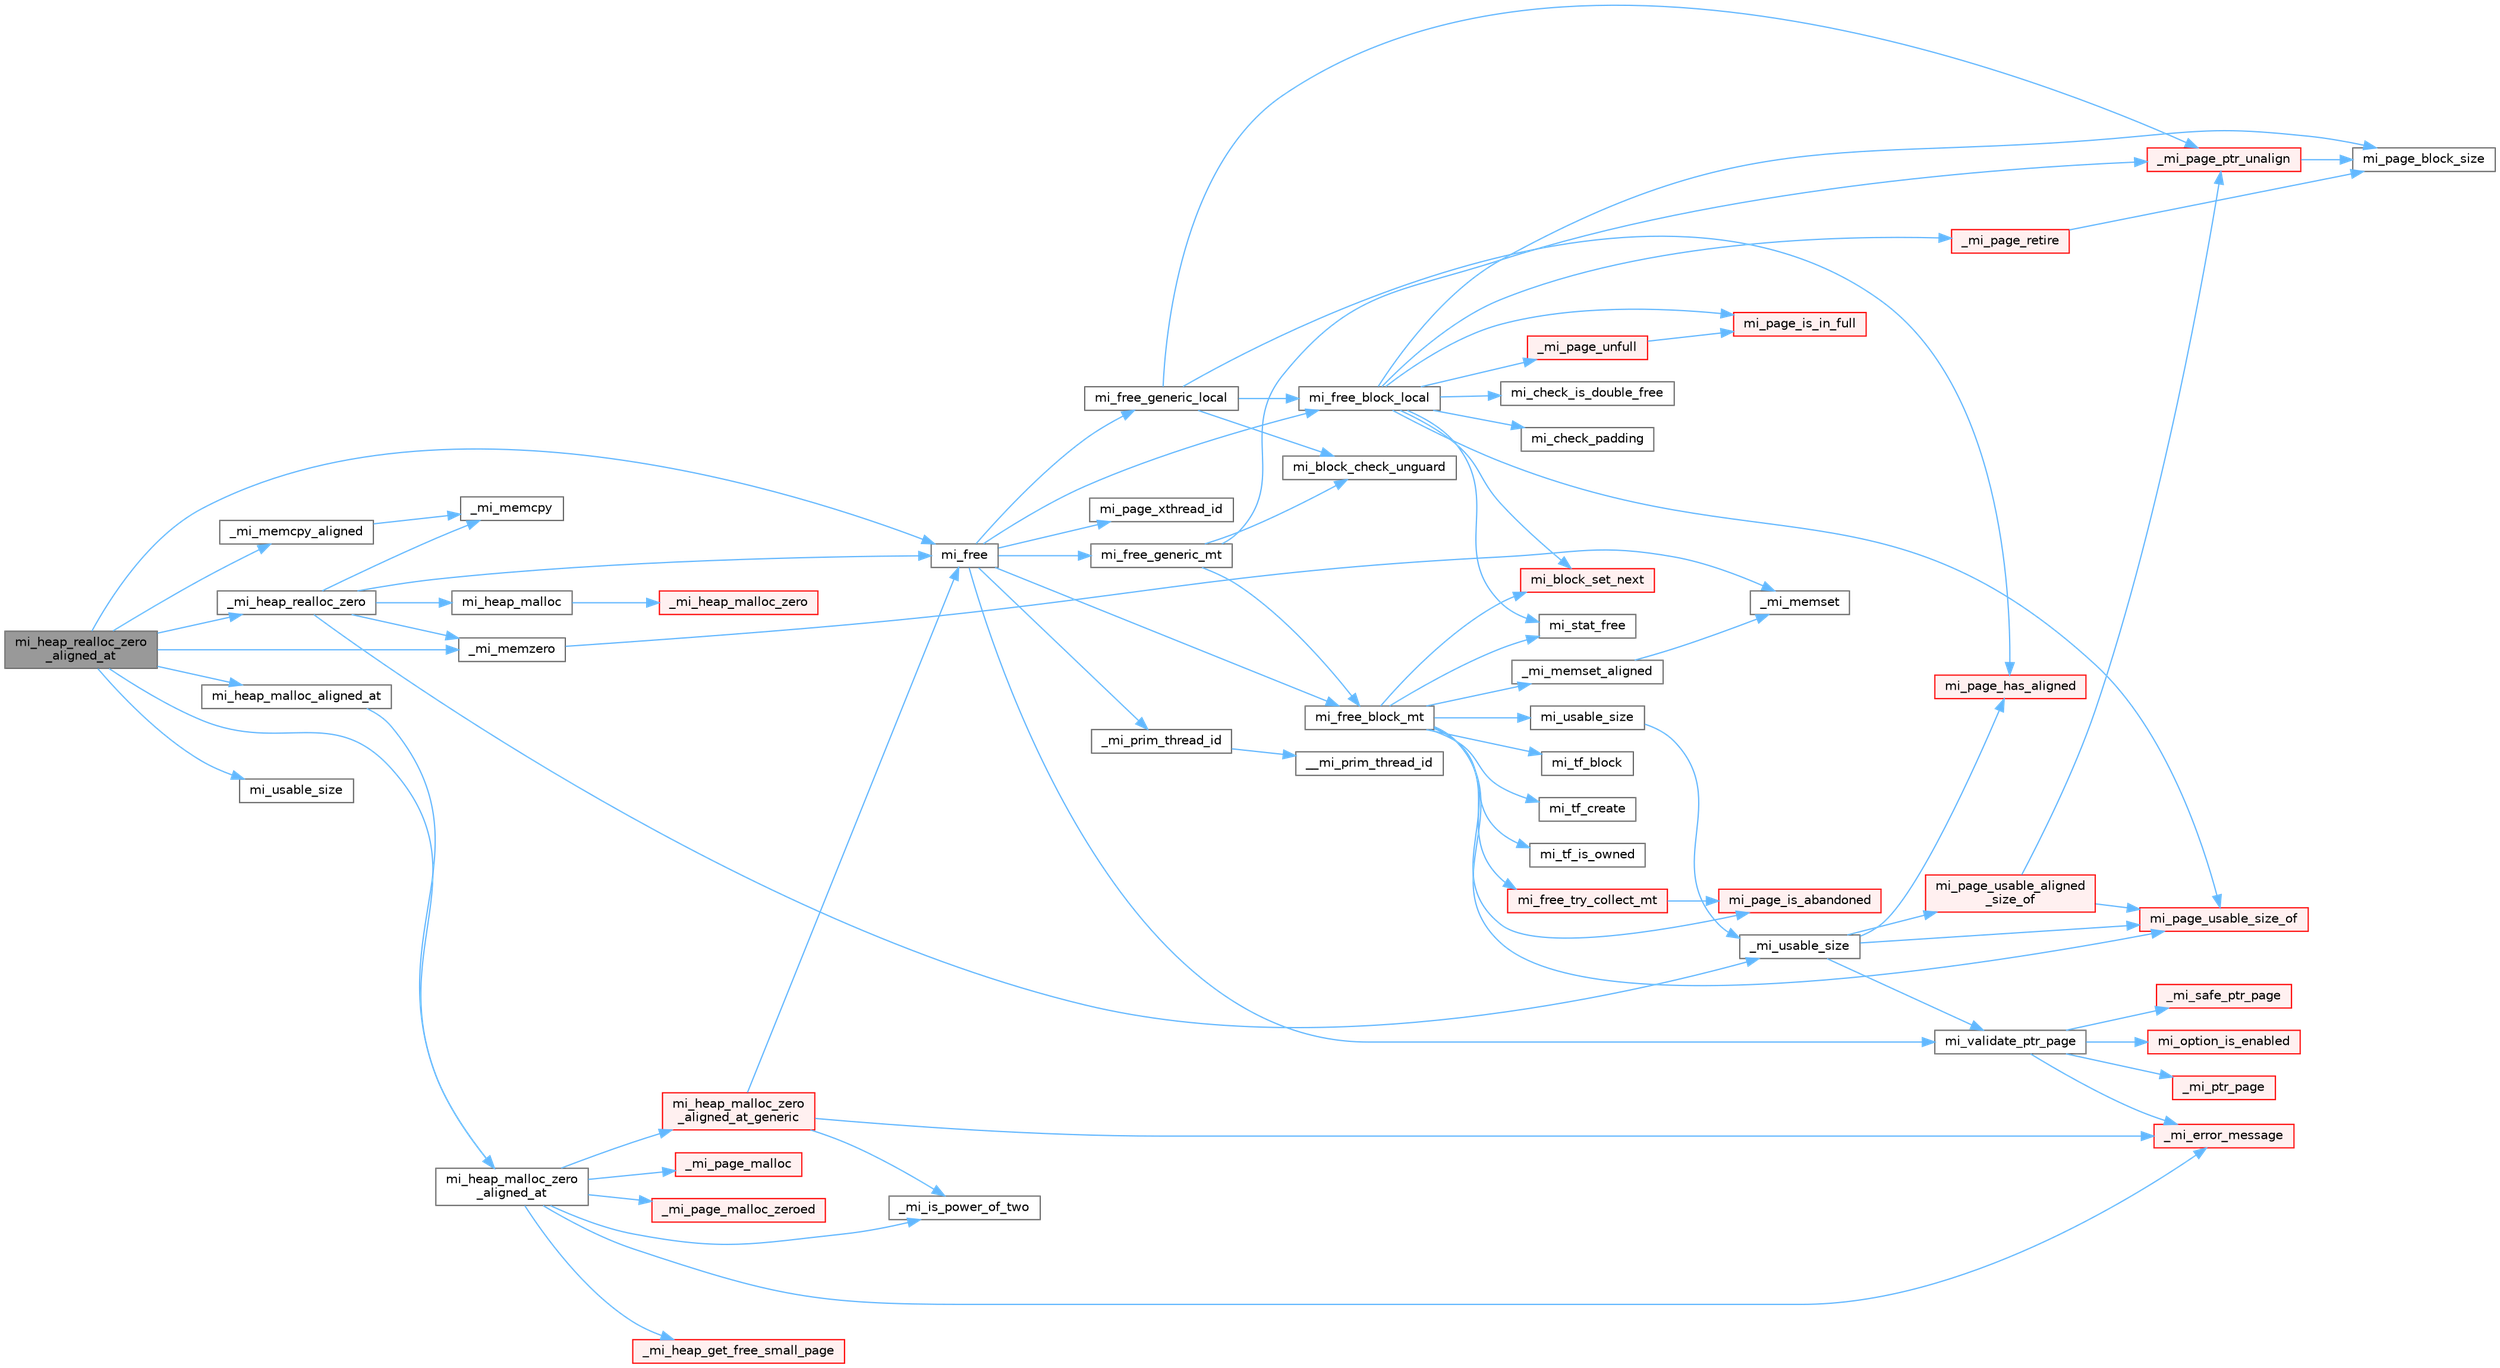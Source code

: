 digraph "mi_heap_realloc_zero_aligned_at"
{
 // LATEX_PDF_SIZE
  bgcolor="transparent";
  edge [fontname=Helvetica,fontsize=10,labelfontname=Helvetica,labelfontsize=10];
  node [fontname=Helvetica,fontsize=10,shape=box,height=0.2,width=0.4];
  rankdir="LR";
  Node1 [id="Node000001",label="mi_heap_realloc_zero\l_aligned_at",height=0.2,width=0.4,color="gray40", fillcolor="grey60", style="filled", fontcolor="black",tooltip=" "];
  Node1 -> Node2 [id="edge76_Node000001_Node000002",color="steelblue1",style="solid",tooltip=" "];
  Node2 [id="Node000002",label="_mi_heap_realloc_zero",height=0.2,width=0.4,color="grey40", fillcolor="white", style="filled",URL="$alloc_8c.html#aa0a502a8b4b3af96fbc3bc6a0cf2e092",tooltip=" "];
  Node2 -> Node3 [id="edge77_Node000002_Node000003",color="steelblue1",style="solid",tooltip=" "];
  Node3 [id="Node000003",label="_mi_memcpy",height=0.2,width=0.4,color="grey40", fillcolor="white", style="filled",URL="$_e_a_s_t_l_2packages_2mimalloc_2include_2mimalloc_2internal_8h.html#aced8405f24c39af46117066bb1633924",tooltip=" "];
  Node2 -> Node4 [id="edge78_Node000002_Node000004",color="steelblue1",style="solid",tooltip=" "];
  Node4 [id="Node000004",label="_mi_memzero",height=0.2,width=0.4,color="grey40", fillcolor="white", style="filled",URL="$_e_a_s_t_l_2packages_2mimalloc_2include_2mimalloc_2internal_8h.html#a621a19b2339e1a1d23f8bc1a96eb3b54",tooltip=" "];
  Node4 -> Node5 [id="edge79_Node000004_Node000005",color="steelblue1",style="solid",tooltip=" "];
  Node5 [id="Node000005",label="_mi_memset",height=0.2,width=0.4,color="grey40", fillcolor="white", style="filled",URL="$_e_a_s_t_l_2packages_2mimalloc_2include_2mimalloc_2internal_8h.html#ae042f084f894809035813d45e3c43561",tooltip=" "];
  Node2 -> Node6 [id="edge80_Node000002_Node000006",color="steelblue1",style="solid",tooltip=" "];
  Node6 [id="Node000006",label="_mi_usable_size",height=0.2,width=0.4,color="grey40", fillcolor="white", style="filled",URL="$free_8c.html#ad2304b1ed3a49b8c20e550c060d5627d",tooltip=" "];
  Node6 -> Node7 [id="edge81_Node000006_Node000007",color="steelblue1",style="solid",tooltip=" "];
  Node7 [id="Node000007",label="mi_page_has_aligned",height=0.2,width=0.4,color="red", fillcolor="#FFF0F0", style="filled",URL="$_e_a_s_t_l_2packages_2mimalloc_2include_2mimalloc_2internal_8h.html#ae0b5641b1e2fabf59c84685e08520852",tooltip=" "];
  Node6 -> Node10 [id="edge82_Node000006_Node000010",color="steelblue1",style="solid",tooltip=" "];
  Node10 [id="Node000010",label="mi_page_usable_aligned\l_size_of",height=0.2,width=0.4,color="red", fillcolor="#FFF0F0", style="filled",URL="$free_8c.html#a85c1b5ab3965f4a581f194aa06d0cf45",tooltip=" "];
  Node10 -> Node12 [id="edge83_Node000010_Node000012",color="steelblue1",style="solid",tooltip=" "];
  Node12 [id="Node000012",label="_mi_page_ptr_unalign",height=0.2,width=0.4,color="red", fillcolor="#FFF0F0", style="filled",URL="$free_8c.html#a02c896f799e571b628b2d7747ca9f771",tooltip=" "];
  Node12 -> Node13 [id="edge84_Node000012_Node000013",color="steelblue1",style="solid",tooltip=" "];
  Node13 [id="Node000013",label="mi_page_block_size",height=0.2,width=0.4,color="grey40", fillcolor="white", style="filled",URL="$_e_a_s_t_l_2packages_2mimalloc_2include_2mimalloc_2internal_8h.html#a6134893990c1f09da2b40092ceecc780",tooltip=" "];
  Node10 -> Node15 [id="edge85_Node000010_Node000015",color="steelblue1",style="solid",tooltip=" "];
  Node15 [id="Node000015",label="mi_page_usable_size_of",height=0.2,width=0.4,color="red", fillcolor="#FFF0F0", style="filled",URL="$free_8c.html#a26335e66b160c5319806a2e33f7b70e7",tooltip=" "];
  Node6 -> Node15 [id="edge86_Node000006_Node000015",color="steelblue1",style="solid",tooltip=" "];
  Node6 -> Node17 [id="edge87_Node000006_Node000017",color="steelblue1",style="solid",tooltip=" "];
  Node17 [id="Node000017",label="mi_validate_ptr_page",height=0.2,width=0.4,color="grey40", fillcolor="white", style="filled",URL="$free_8c.html#a3c325fa47ff6342dca1b913607844b93",tooltip=" "];
  Node17 -> Node18 [id="edge88_Node000017_Node000018",color="steelblue1",style="solid",tooltip=" "];
  Node18 [id="Node000018",label="_mi_error_message",height=0.2,width=0.4,color="red", fillcolor="#FFF0F0", style="filled",URL="$options_8c.html#a2bebc073bcaac71658e57bb260c2e426",tooltip=" "];
  Node17 -> Node55 [id="edge89_Node000017_Node000055",color="steelblue1",style="solid",tooltip=" "];
  Node55 [id="Node000055",label="_mi_ptr_page",height=0.2,width=0.4,color="red", fillcolor="#FFF0F0", style="filled",URL="$_e_a_s_t_l_2packages_2mimalloc_2include_2mimalloc_2internal_8h.html#acd84a462a2045538d19ecc56e6cc29f6",tooltip=" "];
  Node17 -> Node60 [id="edge90_Node000017_Node000060",color="steelblue1",style="solid",tooltip=" "];
  Node60 [id="Node000060",label="_mi_safe_ptr_page",height=0.2,width=0.4,color="red", fillcolor="#FFF0F0", style="filled",URL="$page-map_8c.html#aa93d85305e51471aa1951ab818628a63",tooltip=" "];
  Node17 -> Node20 [id="edge91_Node000017_Node000020",color="steelblue1",style="solid",tooltip=" "];
  Node20 [id="Node000020",label="mi_option_is_enabled",height=0.2,width=0.4,color="red", fillcolor="#FFF0F0", style="filled",URL="$group__options.html#ga459ad98f18b3fc9275474807fe0ca188",tooltip=" "];
  Node2 -> Node62 [id="edge92_Node000002_Node000062",color="steelblue1",style="solid",tooltip=" "];
  Node62 [id="Node000062",label="mi_free",height=0.2,width=0.4,color="grey40", fillcolor="white", style="filled",URL="$group__malloc.html#gaf2c7b89c327d1f60f59e68b9ea644d95",tooltip=" "];
  Node62 -> Node37 [id="edge93_Node000062_Node000037",color="steelblue1",style="solid",tooltip=" "];
  Node37 [id="Node000037",label="_mi_prim_thread_id",height=0.2,width=0.4,color="grey40", fillcolor="white", style="filled",URL="$prim_8h.html#a3875c92cbb791d0a7c69bc1fd2df6804",tooltip=" "];
  Node37 -> Node38 [id="edge94_Node000037_Node000038",color="steelblue1",style="solid",tooltip=" "];
  Node38 [id="Node000038",label="__mi_prim_thread_id",height=0.2,width=0.4,color="grey40", fillcolor="white", style="filled",URL="$prim_8h.html#a42ea20cb0253ec21dff5f6770927df20",tooltip=" "];
  Node62 -> Node63 [id="edge95_Node000062_Node000063",color="steelblue1",style="solid",tooltip=" "];
  Node63 [id="Node000063",label="mi_free_block_local",height=0.2,width=0.4,color="grey40", fillcolor="white", style="filled",URL="$free_8c.html#a4ea336aeb08fb4786186f6087a751d3c",tooltip=" "];
  Node63 -> Node64 [id="edge96_Node000063_Node000064",color="steelblue1",style="solid",tooltip=" "];
  Node64 [id="Node000064",label="_mi_page_retire",height=0.2,width=0.4,color="red", fillcolor="#FFF0F0", style="filled",URL="$page_8c.html#a54b1e58a3b88604ea8dc4d9220f4c32c",tooltip=" "];
  Node64 -> Node13 [id="edge97_Node000064_Node000013",color="steelblue1",style="solid",tooltip=" "];
  Node63 -> Node255 [id="edge98_Node000063_Node000255",color="steelblue1",style="solid",tooltip=" "];
  Node255 [id="Node000255",label="_mi_page_unfull",height=0.2,width=0.4,color="red", fillcolor="#FFF0F0", style="filled",URL="$page_8c.html#a56fb2dd5b89d7848f041fc2f9ad189a0",tooltip=" "];
  Node255 -> Node242 [id="edge99_Node000255_Node000242",color="steelblue1",style="solid",tooltip=" "];
  Node242 [id="Node000242",label="mi_page_is_in_full",height=0.2,width=0.4,color="red", fillcolor="#FFF0F0", style="filled",URL="$_e_a_s_t_l_2packages_2mimalloc_2include_2mimalloc_2internal_8h.html#a250f4d0710309fb1cff782cd06644842",tooltip=" "];
  Node63 -> Node258 [id="edge100_Node000063_Node000258",color="steelblue1",style="solid",tooltip=" "];
  Node258 [id="Node000258",label="mi_block_set_next",height=0.2,width=0.4,color="red", fillcolor="#FFF0F0", style="filled",URL="$_e_a_s_t_l_2packages_2mimalloc_2include_2mimalloc_2internal_8h.html#ac7b440a922454c163ed1139aac9b946d",tooltip=" "];
  Node63 -> Node262 [id="edge101_Node000063_Node000262",color="steelblue1",style="solid",tooltip=" "];
  Node262 [id="Node000262",label="mi_check_is_double_free",height=0.2,width=0.4,color="grey40", fillcolor="white", style="filled",URL="$free_8c.html#ad23f1572e5f6b82c4c59a43fb9f0595d",tooltip=" "];
  Node63 -> Node263 [id="edge102_Node000063_Node000263",color="steelblue1",style="solid",tooltip=" "];
  Node263 [id="Node000263",label="mi_check_padding",height=0.2,width=0.4,color="grey40", fillcolor="white", style="filled",URL="$free_8c.html#a607d73b1962b5676b5fb0a58d0eda6d8",tooltip=" "];
  Node63 -> Node13 [id="edge103_Node000063_Node000013",color="steelblue1",style="solid",tooltip=" "];
  Node63 -> Node242 [id="edge104_Node000063_Node000242",color="steelblue1",style="solid",tooltip=" "];
  Node63 -> Node15 [id="edge105_Node000063_Node000015",color="steelblue1",style="solid",tooltip=" "];
  Node63 -> Node264 [id="edge106_Node000063_Node000264",color="steelblue1",style="solid",tooltip=" "];
  Node264 [id="Node000264",label="mi_stat_free",height=0.2,width=0.4,color="grey40", fillcolor="white", style="filled",URL="$free_8c.html#a559045bfe8e993e8ee3e7aef40cf1e35",tooltip=" "];
  Node62 -> Node265 [id="edge107_Node000062_Node000265",color="steelblue1",style="solid",tooltip=" "];
  Node265 [id="Node000265",label="mi_free_block_mt",height=0.2,width=0.4,color="grey40", fillcolor="white", style="filled",URL="$free_8c.html#af5ffcf95b8bfc34e499ae3b203e72475",tooltip=" "];
  Node265 -> Node162 [id="edge108_Node000265_Node000162",color="steelblue1",style="solid",tooltip=" "];
  Node162 [id="Node000162",label="_mi_memset_aligned",height=0.2,width=0.4,color="grey40", fillcolor="white", style="filled",URL="$_e_a_s_t_l_2packages_2mimalloc_2include_2mimalloc_2internal_8h.html#a770dbf90c89e7e7761f2f99c0fc28115",tooltip=" "];
  Node162 -> Node5 [id="edge109_Node000162_Node000005",color="steelblue1",style="solid",tooltip=" "];
  Node265 -> Node258 [id="edge110_Node000265_Node000258",color="steelblue1",style="solid",tooltip=" "];
  Node265 -> Node266 [id="edge111_Node000265_Node000266",color="steelblue1",style="solid",tooltip=" "];
  Node266 [id="Node000266",label="mi_free_try_collect_mt",height=0.2,width=0.4,color="red", fillcolor="#FFF0F0", style="filled",URL="$free_8c.html#a95d8dc8cc63abfde145fac55e9353d24",tooltip=" "];
  Node266 -> Node233 [id="edge112_Node000266_Node000233",color="steelblue1",style="solid",tooltip=" "];
  Node233 [id="Node000233",label="mi_page_is_abandoned",height=0.2,width=0.4,color="red", fillcolor="#FFF0F0", style="filled",URL="$_e_a_s_t_l_2packages_2mimalloc_2include_2mimalloc_2internal_8h.html#aa75f964d916bd58a37861b88491c51fb",tooltip=" "];
  Node265 -> Node233 [id="edge113_Node000265_Node000233",color="steelblue1",style="solid",tooltip=" "];
  Node265 -> Node15 [id="edge114_Node000265_Node000015",color="steelblue1",style="solid",tooltip=" "];
  Node265 -> Node264 [id="edge115_Node000265_Node000264",color="steelblue1",style="solid",tooltip=" "];
  Node265 -> Node314 [id="edge116_Node000265_Node000314",color="steelblue1",style="solid",tooltip=" "];
  Node314 [id="Node000314",label="mi_tf_block",height=0.2,width=0.4,color="grey40", fillcolor="white", style="filled",URL="$_e_a_s_t_l_2packages_2mimalloc_2include_2mimalloc_2internal_8h.html#a68f9b45db9fe19930366d0e473bdf791",tooltip=" "];
  Node265 -> Node315 [id="edge117_Node000265_Node000315",color="steelblue1",style="solid",tooltip=" "];
  Node315 [id="Node000315",label="mi_tf_create",height=0.2,width=0.4,color="grey40", fillcolor="white", style="filled",URL="$_e_a_s_t_l_2packages_2mimalloc_2include_2mimalloc_2internal_8h.html#ae5ecd5e45278bd147fbe6720cba0f323",tooltip=" "];
  Node265 -> Node237 [id="edge118_Node000265_Node000237",color="steelblue1",style="solid",tooltip=" "];
  Node237 [id="Node000237",label="mi_tf_is_owned",height=0.2,width=0.4,color="grey40", fillcolor="white", style="filled",URL="$_e_a_s_t_l_2packages_2mimalloc_2include_2mimalloc_2internal_8h.html#aa501cc20d36064923e3d70c4a08879c4",tooltip=" "];
  Node265 -> Node327 [id="edge119_Node000265_Node000327",color="steelblue1",style="solid",tooltip=" "];
  Node327 [id="Node000327",label="mi_usable_size",height=0.2,width=0.4,color="grey40", fillcolor="white", style="filled",URL="$free_8c.html#ad4efa3dd9163181d18af0361e45dac86",tooltip=" "];
  Node327 -> Node6 [id="edge120_Node000327_Node000006",color="steelblue1",style="solid",tooltip=" "];
  Node62 -> Node328 [id="edge121_Node000062_Node000328",color="steelblue1",style="solid",tooltip=" "];
  Node328 [id="Node000328",label="mi_free_generic_local",height=0.2,width=0.4,color="grey40", fillcolor="white", style="filled",URL="$free_8c.html#a2e61936ec89160d051a72f0d1f95424f",tooltip=" "];
  Node328 -> Node12 [id="edge122_Node000328_Node000012",color="steelblue1",style="solid",tooltip=" "];
  Node328 -> Node329 [id="edge123_Node000328_Node000329",color="steelblue1",style="solid",tooltip=" "];
  Node329 [id="Node000329",label="mi_block_check_unguard",height=0.2,width=0.4,color="grey40", fillcolor="white", style="filled",URL="$free_8c.html#a9faffbac5f73a12ca8d2567027a1c43a",tooltip=" "];
  Node328 -> Node63 [id="edge124_Node000328_Node000063",color="steelblue1",style="solid",tooltip=" "];
  Node328 -> Node7 [id="edge125_Node000328_Node000007",color="steelblue1",style="solid",tooltip=" "];
  Node62 -> Node330 [id="edge126_Node000062_Node000330",color="steelblue1",style="solid",tooltip=" "];
  Node330 [id="Node000330",label="mi_free_generic_mt",height=0.2,width=0.4,color="grey40", fillcolor="white", style="filled",URL="$free_8c.html#acc3316883c1cf74f78cb41e5d1b46ced",tooltip=" "];
  Node330 -> Node12 [id="edge127_Node000330_Node000012",color="steelblue1",style="solid",tooltip=" "];
  Node330 -> Node329 [id="edge128_Node000330_Node000329",color="steelblue1",style="solid",tooltip=" "];
  Node330 -> Node265 [id="edge129_Node000330_Node000265",color="steelblue1",style="solid",tooltip=" "];
  Node62 -> Node9 [id="edge130_Node000062_Node000009",color="steelblue1",style="solid",tooltip=" "];
  Node9 [id="Node000009",label="mi_page_xthread_id",height=0.2,width=0.4,color="grey40", fillcolor="white", style="filled",URL="$_e_a_s_t_l_2packages_2mimalloc_2include_2mimalloc_2internal_8h.html#af15a53be4fb9aa00af3c25632b1b1dac",tooltip=" "];
  Node62 -> Node17 [id="edge131_Node000062_Node000017",color="steelblue1",style="solid",tooltip=" "];
  Node2 -> Node331 [id="edge132_Node000002_Node000331",color="steelblue1",style="solid",tooltip=" "];
  Node331 [id="Node000331",label="mi_heap_malloc",height=0.2,width=0.4,color="grey40", fillcolor="white", style="filled",URL="$group__heap.html#gab374e206c7034e0d899fb934e4f4a863",tooltip=" "];
  Node331 -> Node332 [id="edge133_Node000331_Node000332",color="steelblue1",style="solid",tooltip=" "];
  Node332 [id="Node000332",label="_mi_heap_malloc_zero",height=0.2,width=0.4,color="red", fillcolor="#FFF0F0", style="filled",URL="$alloc_8c.html#a4f6dd9bc8d4e47e98566ee77883d703e",tooltip=" "];
  Node1 -> Node443 [id="edge134_Node000001_Node000443",color="steelblue1",style="solid",tooltip=" "];
  Node443 [id="Node000443",label="_mi_memcpy_aligned",height=0.2,width=0.4,color="grey40", fillcolor="white", style="filled",URL="$_e_a_s_t_l_2packages_2mimalloc_2include_2mimalloc_2internal_8h.html#a4dbcd4c6bee50fa4a3fb4b5e2a8d1438",tooltip=" "];
  Node443 -> Node3 [id="edge135_Node000443_Node000003",color="steelblue1",style="solid",tooltip=" "];
  Node1 -> Node4 [id="edge136_Node000001_Node000004",color="steelblue1",style="solid",tooltip=" "];
  Node1 -> Node62 [id="edge137_Node000001_Node000062",color="steelblue1",style="solid",tooltip=" "];
  Node1 -> Node484 [id="edge138_Node000001_Node000484",color="steelblue1",style="solid",tooltip=" "];
  Node484 [id="Node000484",label="mi_heap_malloc_aligned_at",height=0.2,width=0.4,color="grey40", fillcolor="white", style="filled",URL="$group__heap.html#gae7ffc045c3996497a7f3a5f6fe7b8aaa",tooltip=" "];
  Node484 -> Node485 [id="edge139_Node000484_Node000485",color="steelblue1",style="solid",tooltip=" "];
  Node485 [id="Node000485",label="mi_heap_malloc_zero\l_aligned_at",height=0.2,width=0.4,color="grey40", fillcolor="white", style="filled",URL="$alloc-aligned_8c.html#a5a91c01df4ee03f2157157434e535648",tooltip=" "];
  Node485 -> Node18 [id="edge140_Node000485_Node000018",color="steelblue1",style="solid",tooltip=" "];
  Node485 -> Node482 [id="edge141_Node000485_Node000482",color="steelblue1",style="solid",tooltip=" "];
  Node482 [id="Node000482",label="_mi_heap_get_free_small_page",height=0.2,width=0.4,color="red", fillcolor="#FFF0F0", style="filled",URL="$_e_a_s_t_l_2packages_2mimalloc_2include_2mimalloc_2internal_8h.html#a5ab9d8fb17d6213eb9789008e8d69ac1",tooltip=" "];
  Node485 -> Node208 [id="edge142_Node000485_Node000208",color="steelblue1",style="solid",tooltip=" "];
  Node208 [id="Node000208",label="_mi_is_power_of_two",height=0.2,width=0.4,color="grey40", fillcolor="white", style="filled",URL="$_e_a_s_t_l_2packages_2mimalloc_2include_2mimalloc_2internal_8h.html#ac46068515202fb9642f6b2610836bd82",tooltip=" "];
  Node485 -> Node336 [id="edge143_Node000485_Node000336",color="steelblue1",style="solid",tooltip=" "];
  Node336 [id="Node000336",label="_mi_page_malloc",height=0.2,width=0.4,color="red", fillcolor="#FFF0F0", style="filled",URL="$alloc_8c.html#a97c32575c2b27f4dc75af2429c45819d",tooltip=" "];
  Node485 -> Node486 [id="edge144_Node000485_Node000486",color="steelblue1",style="solid",tooltip=" "];
  Node486 [id="Node000486",label="_mi_page_malloc_zeroed",height=0.2,width=0.4,color="red", fillcolor="#FFF0F0", style="filled",URL="$alloc_8c.html#adfd7ea63bc22fb012fb1b5ddcb0253d9",tooltip=" "];
  Node485 -> Node487 [id="edge145_Node000485_Node000487",color="steelblue1",style="solid",tooltip=" "];
  Node487 [id="Node000487",label="mi_heap_malloc_zero\l_aligned_at_generic",height=0.2,width=0.4,color="red", fillcolor="#FFF0F0", style="filled",URL="$alloc-aligned_8c.html#af2d93c20264f100910f38ae10bd6e9d8",tooltip=" "];
  Node487 -> Node18 [id="edge146_Node000487_Node000018",color="steelblue1",style="solid",tooltip=" "];
  Node487 -> Node208 [id="edge147_Node000487_Node000208",color="steelblue1",style="solid",tooltip=" "];
  Node487 -> Node62 [id="edge148_Node000487_Node000062",color="steelblue1",style="solid",tooltip=" "];
  Node1 -> Node485 [id="edge149_Node000001_Node000485",color="steelblue1",style="solid",tooltip=" "];
  Node1 -> Node483 [id="edge150_Node000001_Node000483",color="steelblue1",style="solid",tooltip=" "];
  Node483 [id="Node000483",label="mi_usable_size",height=0.2,width=0.4,color="grey40", fillcolor="white", style="filled",URL="$group__extended.html#ga089c859d9eddc5f9b4bd946cd53cebee",tooltip=" "];
}
